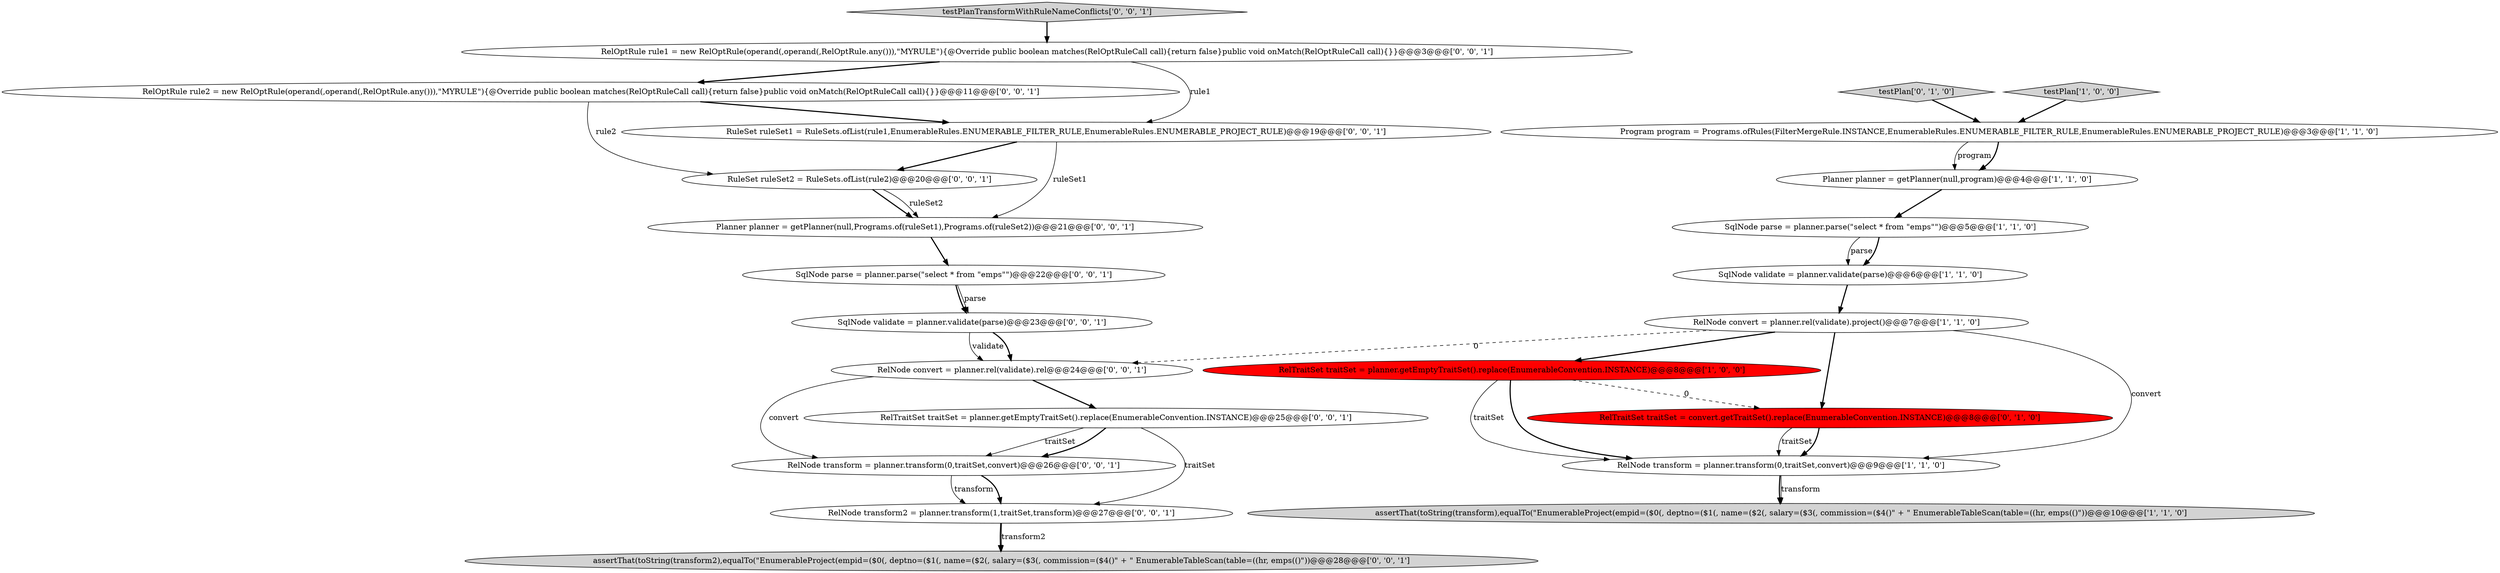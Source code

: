digraph {
19 [style = filled, label = "SqlNode validate = planner.validate(parse)@@@23@@@['0', '0', '1']", fillcolor = white, shape = ellipse image = "AAA0AAABBB3BBB"];
14 [style = filled, label = "SqlNode parse = planner.parse(\"select * from \"emps\"\")@@@22@@@['0', '0', '1']", fillcolor = white, shape = ellipse image = "AAA0AAABBB3BBB"];
12 [style = filled, label = "testPlanTransformWithRuleNameConflicts['0', '0', '1']", fillcolor = lightgray, shape = diamond image = "AAA0AAABBB3BBB"];
9 [style = filled, label = "testPlan['0', '1', '0']", fillcolor = lightgray, shape = diamond image = "AAA0AAABBB2BBB"];
2 [style = filled, label = "Planner planner = getPlanner(null,program)@@@4@@@['1', '1', '0']", fillcolor = white, shape = ellipse image = "AAA0AAABBB1BBB"];
20 [style = filled, label = "RelNode transform = planner.transform(0,traitSet,convert)@@@26@@@['0', '0', '1']", fillcolor = white, shape = ellipse image = "AAA0AAABBB3BBB"];
23 [style = filled, label = "assertThat(toString(transform2),equalTo(\"EnumerableProject(empid=($0(, deptno=($1(, name=($2(, salary=($3(, commission=($4()\" + \" EnumerableTableScan(table=((hr, emps(()\"))@@@28@@@['0', '0', '1']", fillcolor = lightgray, shape = ellipse image = "AAA0AAABBB3BBB"];
11 [style = filled, label = "RelNode transform2 = planner.transform(1,traitSet,transform)@@@27@@@['0', '0', '1']", fillcolor = white, shape = ellipse image = "AAA0AAABBB3BBB"];
3 [style = filled, label = "RelNode transform = planner.transform(0,traitSet,convert)@@@9@@@['1', '1', '0']", fillcolor = white, shape = ellipse image = "AAA0AAABBB1BBB"];
17 [style = filled, label = "RelNode convert = planner.rel(validate).rel@@@24@@@['0', '0', '1']", fillcolor = white, shape = ellipse image = "AAA0AAABBB3BBB"];
1 [style = filled, label = "RelTraitSet traitSet = planner.getEmptyTraitSet().replace(EnumerableConvention.INSTANCE)@@@8@@@['1', '0', '0']", fillcolor = red, shape = ellipse image = "AAA1AAABBB1BBB"];
13 [style = filled, label = "RelOptRule rule2 = new RelOptRule(operand(,operand(,RelOptRule.any())),\"MYRULE\"){@Override public boolean matches(RelOptRuleCall call){return false}public void onMatch(RelOptRuleCall call){}}@@@11@@@['0', '0', '1']", fillcolor = white, shape = ellipse image = "AAA0AAABBB3BBB"];
10 [style = filled, label = "RelTraitSet traitSet = convert.getTraitSet().replace(EnumerableConvention.INSTANCE)@@@8@@@['0', '1', '0']", fillcolor = red, shape = ellipse image = "AAA1AAABBB2BBB"];
15 [style = filled, label = "RelTraitSet traitSet = planner.getEmptyTraitSet().replace(EnumerableConvention.INSTANCE)@@@25@@@['0', '0', '1']", fillcolor = white, shape = ellipse image = "AAA0AAABBB3BBB"];
5 [style = filled, label = "SqlNode parse = planner.parse(\"select * from \"emps\"\")@@@5@@@['1', '1', '0']", fillcolor = white, shape = ellipse image = "AAA0AAABBB1BBB"];
18 [style = filled, label = "Planner planner = getPlanner(null,Programs.of(ruleSet1),Programs.of(ruleSet2))@@@21@@@['0', '0', '1']", fillcolor = white, shape = ellipse image = "AAA0AAABBB3BBB"];
22 [style = filled, label = "RelOptRule rule1 = new RelOptRule(operand(,operand(,RelOptRule.any())),\"MYRULE\"){@Override public boolean matches(RelOptRuleCall call){return false}public void onMatch(RelOptRuleCall call){}}@@@3@@@['0', '0', '1']", fillcolor = white, shape = ellipse image = "AAA0AAABBB3BBB"];
4 [style = filled, label = "testPlan['1', '0', '0']", fillcolor = lightgray, shape = diamond image = "AAA0AAABBB1BBB"];
0 [style = filled, label = "Program program = Programs.ofRules(FilterMergeRule.INSTANCE,EnumerableRules.ENUMERABLE_FILTER_RULE,EnumerableRules.ENUMERABLE_PROJECT_RULE)@@@3@@@['1', '1', '0']", fillcolor = white, shape = ellipse image = "AAA0AAABBB1BBB"];
8 [style = filled, label = "RelNode convert = planner.rel(validate).project()@@@7@@@['1', '1', '0']", fillcolor = white, shape = ellipse image = "AAA0AAABBB1BBB"];
21 [style = filled, label = "RuleSet ruleSet2 = RuleSets.ofList(rule2)@@@20@@@['0', '0', '1']", fillcolor = white, shape = ellipse image = "AAA0AAABBB3BBB"];
7 [style = filled, label = "assertThat(toString(transform),equalTo(\"EnumerableProject(empid=($0(, deptno=($1(, name=($2(, salary=($3(, commission=($4()\" + \" EnumerableTableScan(table=((hr, emps(()\"))@@@10@@@['1', '1', '0']", fillcolor = lightgray, shape = ellipse image = "AAA0AAABBB1BBB"];
6 [style = filled, label = "SqlNode validate = planner.validate(parse)@@@6@@@['1', '1', '0']", fillcolor = white, shape = ellipse image = "AAA0AAABBB1BBB"];
16 [style = filled, label = "RuleSet ruleSet1 = RuleSets.ofList(rule1,EnumerableRules.ENUMERABLE_FILTER_RULE,EnumerableRules.ENUMERABLE_PROJECT_RULE)@@@19@@@['0', '0', '1']", fillcolor = white, shape = ellipse image = "AAA0AAABBB3BBB"];
8->10 [style = bold, label=""];
19->17 [style = solid, label="validate"];
9->0 [style = bold, label=""];
10->3 [style = solid, label="traitSet"];
20->11 [style = solid, label="transform"];
13->21 [style = solid, label="rule2"];
22->16 [style = solid, label="rule1"];
0->2 [style = solid, label="program"];
12->22 [style = bold, label=""];
0->2 [style = bold, label=""];
8->3 [style = solid, label="convert"];
1->3 [style = solid, label="traitSet"];
5->6 [style = solid, label="parse"];
16->18 [style = solid, label="ruleSet1"];
1->3 [style = bold, label=""];
10->3 [style = bold, label=""];
14->19 [style = bold, label=""];
15->11 [style = solid, label="traitSet"];
14->19 [style = solid, label="parse"];
19->17 [style = bold, label=""];
20->11 [style = bold, label=""];
1->10 [style = dashed, label="0"];
13->16 [style = bold, label=""];
21->18 [style = bold, label=""];
4->0 [style = bold, label=""];
17->20 [style = solid, label="convert"];
8->1 [style = bold, label=""];
5->6 [style = bold, label=""];
3->7 [style = bold, label=""];
15->20 [style = solid, label="traitSet"];
16->21 [style = bold, label=""];
15->20 [style = bold, label=""];
6->8 [style = bold, label=""];
17->15 [style = bold, label=""];
8->17 [style = dashed, label="0"];
11->23 [style = bold, label=""];
18->14 [style = bold, label=""];
11->23 [style = solid, label="transform2"];
22->13 [style = bold, label=""];
21->18 [style = solid, label="ruleSet2"];
2->5 [style = bold, label=""];
3->7 [style = solid, label="transform"];
}

